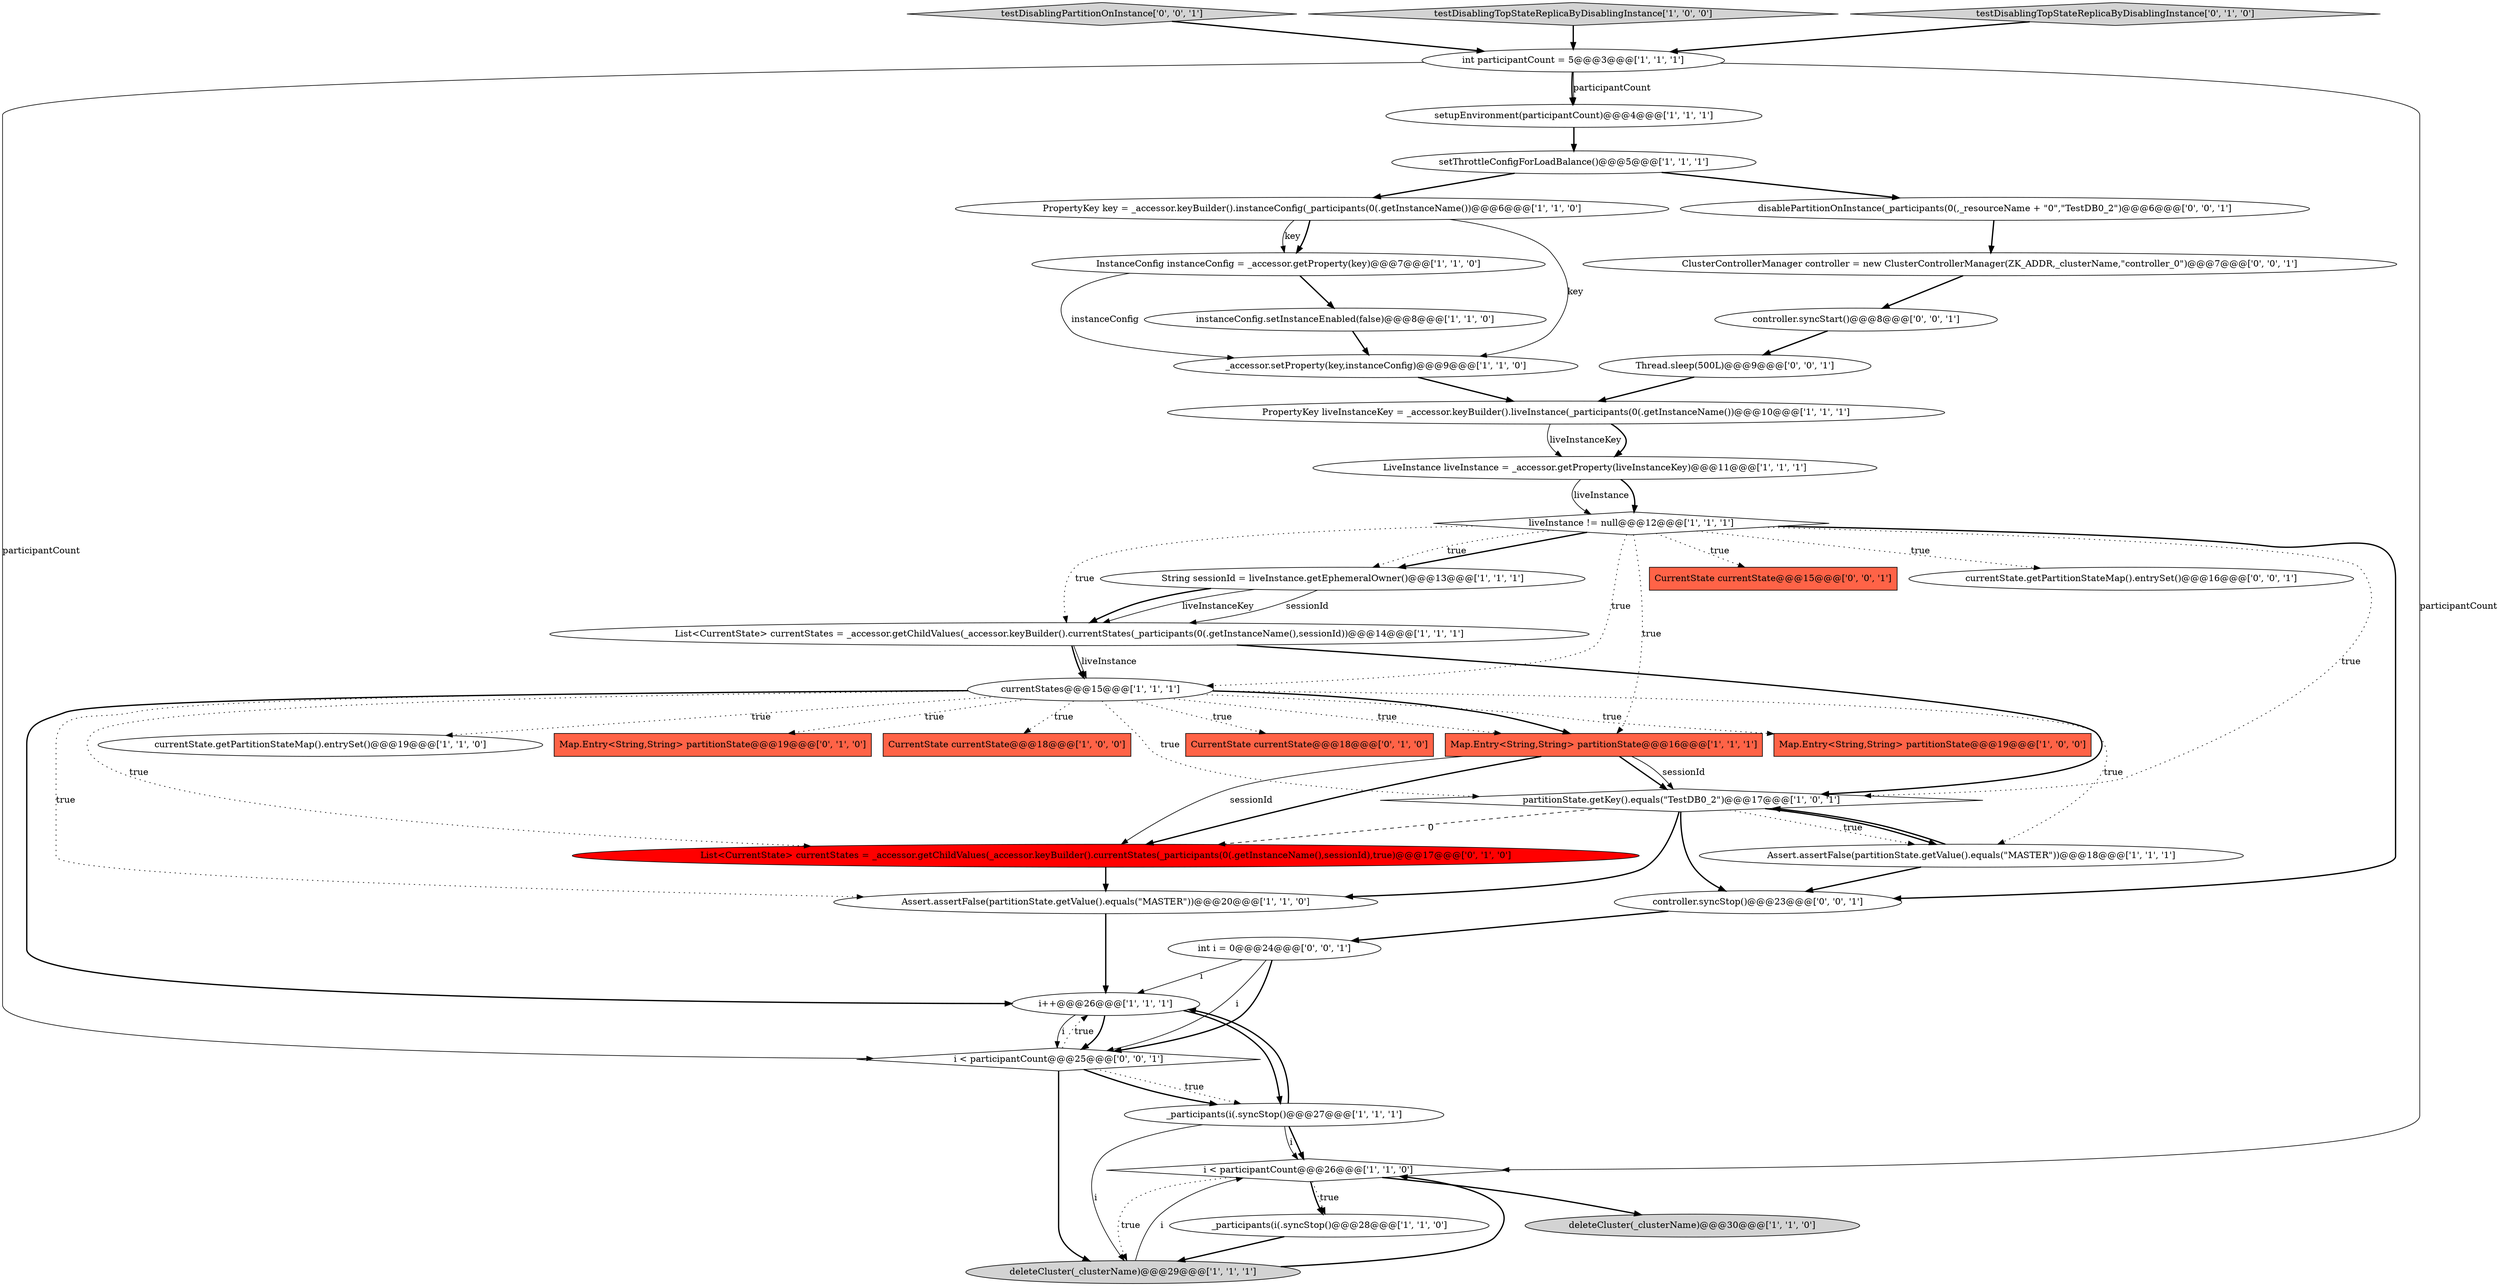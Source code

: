 digraph {
19 [style = filled, label = "Assert.assertFalse(partitionState.getValue().equals(\"MASTER\"))@@@20@@@['1', '1', '0']", fillcolor = white, shape = ellipse image = "AAA0AAABBB1BBB"];
2 [style = filled, label = "Map.Entry<String,String> partitionState@@@19@@@['1', '0', '0']", fillcolor = tomato, shape = box image = "AAA0AAABBB1BBB"];
5 [style = filled, label = "_accessor.setProperty(key,instanceConfig)@@@9@@@['1', '1', '0']", fillcolor = white, shape = ellipse image = "AAA0AAABBB1BBB"];
36 [style = filled, label = "i < participantCount@@@25@@@['0', '0', '1']", fillcolor = white, shape = diamond image = "AAA0AAABBB3BBB"];
34 [style = filled, label = "ClusterControllerManager controller = new ClusterControllerManager(ZK_ADDR,_clusterName,\"controller_0\")@@@7@@@['0', '0', '1']", fillcolor = white, shape = ellipse image = "AAA0AAABBB3BBB"];
15 [style = filled, label = "i < participantCount@@@26@@@['1', '1', '0']", fillcolor = white, shape = diamond image = "AAA0AAABBB1BBB"];
6 [style = filled, label = "deleteCluster(_clusterName)@@@30@@@['1', '1', '0']", fillcolor = lightgray, shape = ellipse image = "AAA0AAABBB1BBB"];
32 [style = filled, label = "disablePartitionOnInstance(_participants(0(,_resourceName + \"0\",\"TestDB0_2\")@@@6@@@['0', '0', '1']", fillcolor = white, shape = ellipse image = "AAA0AAABBB3BBB"];
7 [style = filled, label = "PropertyKey key = _accessor.keyBuilder().instanceConfig(_participants(0(.getInstanceName())@@@6@@@['1', '1', '0']", fillcolor = white, shape = ellipse image = "AAA0AAABBB1BBB"];
8 [style = filled, label = "partitionState.getKey().equals(\"TestDB0_2\")@@@17@@@['1', '0', '1']", fillcolor = white, shape = diamond image = "AAA0AAABBB1BBB"];
33 [style = filled, label = "controller.syncStop()@@@23@@@['0', '0', '1']", fillcolor = white, shape = ellipse image = "AAA0AAABBB3BBB"];
14 [style = filled, label = "_participants(i(.syncStop()@@@27@@@['1', '1', '1']", fillcolor = white, shape = ellipse image = "AAA0AAABBB1BBB"];
18 [style = filled, label = "_participants(i(.syncStop()@@@28@@@['1', '1', '0']", fillcolor = white, shape = ellipse image = "AAA0AAABBB1BBB"];
23 [style = filled, label = "List<CurrentState> currentStates = _accessor.getChildValues(_accessor.keyBuilder().currentStates(_participants(0(.getInstanceName(),sessionId))@@@14@@@['1', '1', '1']", fillcolor = white, shape = ellipse image = "AAA0AAABBB1BBB"];
24 [style = filled, label = "int participantCount = 5@@@3@@@['1', '1', '1']", fillcolor = white, shape = ellipse image = "AAA0AAABBB1BBB"];
4 [style = filled, label = "setThrottleConfigForLoadBalance()@@@5@@@['1', '1', '1']", fillcolor = white, shape = ellipse image = "AAA0AAABBB1BBB"];
10 [style = filled, label = "Map.Entry<String,String> partitionState@@@16@@@['1', '1', '1']", fillcolor = tomato, shape = box image = "AAA0AAABBB1BBB"];
0 [style = filled, label = "InstanceConfig instanceConfig = _accessor.getProperty(key)@@@7@@@['1', '1', '0']", fillcolor = white, shape = ellipse image = "AAA0AAABBB1BBB"];
40 [style = filled, label = "testDisablingPartitionOnInstance['0', '0', '1']", fillcolor = lightgray, shape = diamond image = "AAA0AAABBB3BBB"];
22 [style = filled, label = "currentState.getPartitionStateMap().entrySet()@@@19@@@['1', '1', '0']", fillcolor = white, shape = ellipse image = "AAA0AAABBB1BBB"];
26 [style = filled, label = "String sessionId = liveInstance.getEphemeralOwner()@@@13@@@['1', '1', '1']", fillcolor = white, shape = ellipse image = "AAA0AAABBB1BBB"];
29 [style = filled, label = "Map.Entry<String,String> partitionState@@@19@@@['0', '1', '0']", fillcolor = tomato, shape = box image = "AAA0AAABBB2BBB"];
20 [style = filled, label = "liveInstance != null@@@12@@@['1', '1', '1']", fillcolor = white, shape = diamond image = "AAA0AAABBB1BBB"];
35 [style = filled, label = "controller.syncStart()@@@8@@@['0', '0', '1']", fillcolor = white, shape = ellipse image = "AAA0AAABBB3BBB"];
16 [style = filled, label = "setupEnvironment(participantCount)@@@4@@@['1', '1', '1']", fillcolor = white, shape = ellipse image = "AAA0AAABBB1BBB"];
31 [style = filled, label = "int i = 0@@@24@@@['0', '0', '1']", fillcolor = white, shape = ellipse image = "AAA0AAABBB3BBB"];
13 [style = filled, label = "deleteCluster(_clusterName)@@@29@@@['1', '1', '1']", fillcolor = lightgray, shape = ellipse image = "AAA0AAABBB1BBB"];
27 [style = filled, label = "List<CurrentState> currentStates = _accessor.getChildValues(_accessor.keyBuilder().currentStates(_participants(0(.getInstanceName(),sessionId),true)@@@17@@@['0', '1', '0']", fillcolor = red, shape = ellipse image = "AAA1AAABBB2BBB"];
38 [style = filled, label = "CurrentState currentState@@@15@@@['0', '0', '1']", fillcolor = tomato, shape = box image = "AAA0AAABBB3BBB"];
1 [style = filled, label = "LiveInstance liveInstance = _accessor.getProperty(liveInstanceKey)@@@11@@@['1', '1', '1']", fillcolor = white, shape = ellipse image = "AAA0AAABBB1BBB"];
37 [style = filled, label = "currentState.getPartitionStateMap().entrySet()@@@16@@@['0', '0', '1']", fillcolor = white, shape = ellipse image = "AAA0AAABBB3BBB"];
11 [style = filled, label = "instanceConfig.setInstanceEnabled(false)@@@8@@@['1', '1', '0']", fillcolor = white, shape = ellipse image = "AAA0AAABBB1BBB"];
9 [style = filled, label = "CurrentState currentState@@@18@@@['1', '0', '0']", fillcolor = tomato, shape = box image = "AAA0AAABBB1BBB"];
25 [style = filled, label = "testDisablingTopStateReplicaByDisablingInstance['1', '0', '0']", fillcolor = lightgray, shape = diamond image = "AAA0AAABBB1BBB"];
30 [style = filled, label = "testDisablingTopStateReplicaByDisablingInstance['0', '1', '0']", fillcolor = lightgray, shape = diamond image = "AAA0AAABBB2BBB"];
17 [style = filled, label = "Assert.assertFalse(partitionState.getValue().equals(\"MASTER\"))@@@18@@@['1', '1', '1']", fillcolor = white, shape = ellipse image = "AAA0AAABBB1BBB"];
12 [style = filled, label = "i++@@@26@@@['1', '1', '1']", fillcolor = white, shape = ellipse image = "AAA0AAABBB1BBB"];
28 [style = filled, label = "CurrentState currentState@@@18@@@['0', '1', '0']", fillcolor = tomato, shape = box image = "AAA0AAABBB2BBB"];
3 [style = filled, label = "PropertyKey liveInstanceKey = _accessor.keyBuilder().liveInstance(_participants(0(.getInstanceName())@@@10@@@['1', '1', '1']", fillcolor = white, shape = ellipse image = "AAA0AAABBB1BBB"];
39 [style = filled, label = "Thread.sleep(500L)@@@9@@@['0', '0', '1']", fillcolor = white, shape = ellipse image = "AAA0AAABBB3BBB"];
21 [style = filled, label = "currentStates@@@15@@@['1', '1', '1']", fillcolor = white, shape = ellipse image = "AAA0AAABBB1BBB"];
5->3 [style = bold, label=""];
21->10 [style = bold, label=""];
20->26 [style = bold, label=""];
21->8 [style = dotted, label="true"];
1->20 [style = bold, label=""];
21->27 [style = dotted, label="true"];
32->34 [style = bold, label=""];
24->36 [style = solid, label="participantCount"];
10->8 [style = bold, label=""];
24->16 [style = solid, label="participantCount"];
40->24 [style = bold, label=""];
27->19 [style = bold, label=""];
36->14 [style = dotted, label="true"];
31->36 [style = solid, label="i"];
1->20 [style = solid, label="liveInstance"];
19->12 [style = bold, label=""];
21->29 [style = dotted, label="true"];
20->26 [style = dotted, label="true"];
15->18 [style = dotted, label="true"];
8->17 [style = dotted, label="true"];
31->12 [style = solid, label="i"];
21->22 [style = dotted, label="true"];
7->0 [style = bold, label=""];
21->17 [style = dotted, label="true"];
23->8 [style = bold, label=""];
36->14 [style = bold, label=""];
21->28 [style = dotted, label="true"];
15->13 [style = dotted, label="true"];
8->17 [style = bold, label=""];
25->24 [style = bold, label=""];
21->9 [style = dotted, label="true"];
7->0 [style = solid, label="key"];
7->5 [style = solid, label="key"];
13->15 [style = solid, label="i"];
20->10 [style = dotted, label="true"];
12->14 [style = bold, label=""];
14->15 [style = bold, label=""];
13->15 [style = bold, label=""];
34->35 [style = bold, label=""];
20->38 [style = dotted, label="true"];
17->8 [style = bold, label=""];
8->33 [style = bold, label=""];
30->24 [style = bold, label=""];
3->1 [style = bold, label=""];
35->39 [style = bold, label=""];
12->36 [style = bold, label=""];
0->11 [style = bold, label=""];
21->2 [style = dotted, label="true"];
31->36 [style = bold, label=""];
21->10 [style = dotted, label="true"];
4->7 [style = bold, label=""];
21->12 [style = bold, label=""];
11->5 [style = bold, label=""];
36->13 [style = bold, label=""];
20->37 [style = dotted, label="true"];
10->8 [style = solid, label="sessionId"];
23->21 [style = solid, label="liveInstance"];
20->23 [style = dotted, label="true"];
12->36 [style = solid, label="i"];
16->4 [style = bold, label=""];
26->23 [style = solid, label="liveInstanceKey"];
26->23 [style = solid, label="sessionId"];
14->13 [style = solid, label="i"];
8->19 [style = bold, label=""];
10->27 [style = bold, label=""];
20->8 [style = dotted, label="true"];
39->3 [style = bold, label=""];
15->6 [style = bold, label=""];
17->33 [style = bold, label=""];
20->21 [style = dotted, label="true"];
24->15 [style = solid, label="participantCount"];
15->18 [style = bold, label=""];
36->12 [style = dotted, label="true"];
20->33 [style = bold, label=""];
24->16 [style = bold, label=""];
23->21 [style = bold, label=""];
26->23 [style = bold, label=""];
14->12 [style = bold, label=""];
21->19 [style = dotted, label="true"];
3->1 [style = solid, label="liveInstanceKey"];
18->13 [style = bold, label=""];
33->31 [style = bold, label=""];
8->27 [style = dashed, label="0"];
14->15 [style = solid, label="i"];
4->32 [style = bold, label=""];
10->27 [style = solid, label="sessionId"];
0->5 [style = solid, label="instanceConfig"];
}
